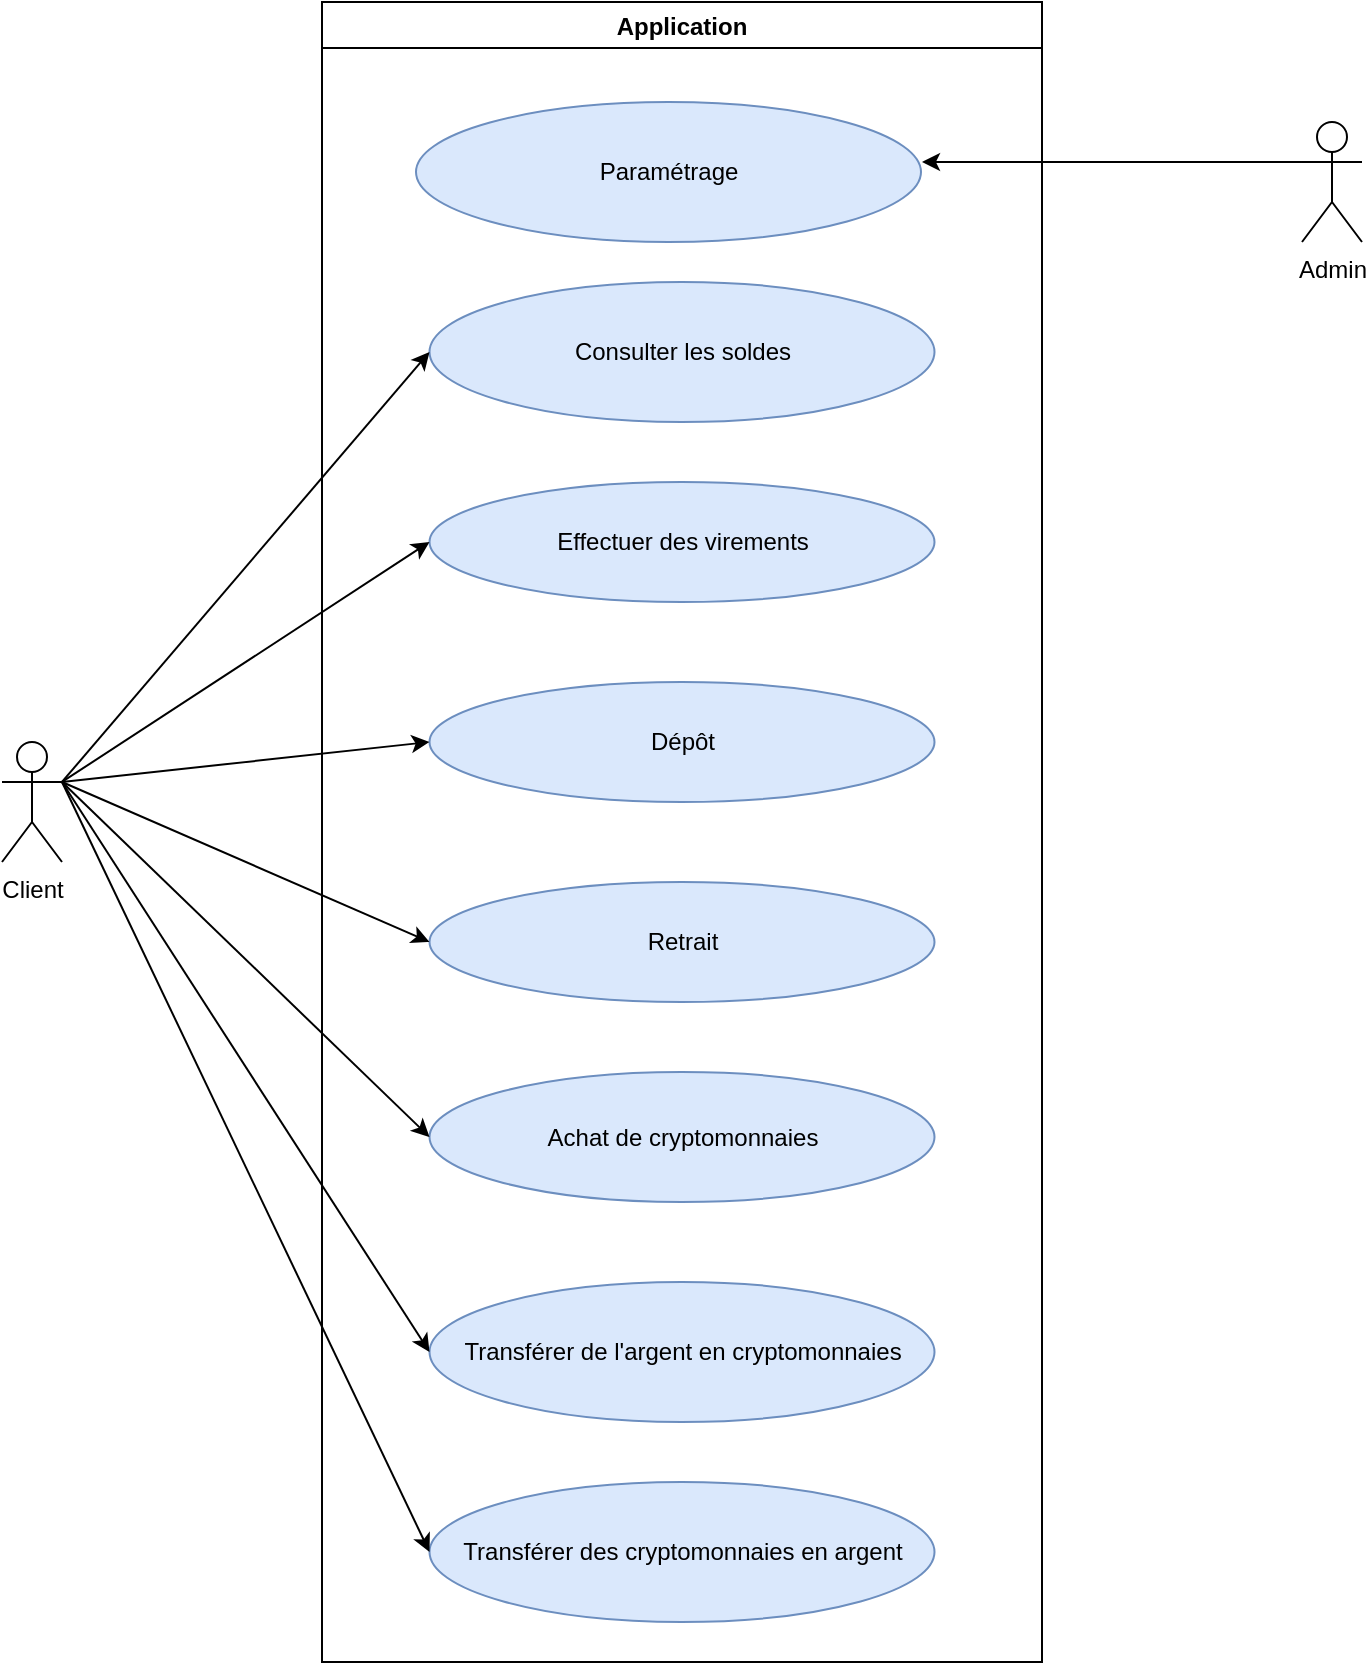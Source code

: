 <mxfile version="15.1.2" type="device"><diagram id="NfcnDthm1SfKqE_RhvMj" name="Page-1"><mxGraphModel dx="782" dy="706" grid="1" gridSize="10" guides="1" tooltips="1" connect="1" arrows="1" fold="1" page="1" pageScale="1" pageWidth="827" pageHeight="1169" math="0" shadow="0"><root><mxCell id="0"/><mxCell id="1" parent="0"/><mxCell id="ehsZQ9bGOjzdATNa1ReI-1" value="Client" style="shape=umlActor;verticalLabelPosition=bottom;verticalAlign=top;html=1;outlineConnect=0;" vertex="1" parent="1"><mxGeometry x="80" y="380" width="30" height="60" as="geometry"/></mxCell><mxCell id="ehsZQ9bGOjzdATNa1ReI-3" value="Application" style="swimlane;" vertex="1" parent="1"><mxGeometry x="240" y="10" width="360" height="830" as="geometry"/></mxCell><mxCell id="ehsZQ9bGOjzdATNa1ReI-6" value="Achat de cryptomonnaies" style="ellipse;whiteSpace=wrap;html=1;fillColor=#dae8fc;strokeColor=#6c8ebf;" vertex="1" parent="ehsZQ9bGOjzdATNa1ReI-3"><mxGeometry x="53.75" y="535" width="252.5" height="65" as="geometry"/></mxCell><mxCell id="ehsZQ9bGOjzdATNa1ReI-8" value="Dépôt" style="ellipse;whiteSpace=wrap;html=1;fillColor=#dae8fc;strokeColor=#6c8ebf;" vertex="1" parent="ehsZQ9bGOjzdATNa1ReI-3"><mxGeometry x="53.75" y="340" width="252.5" height="60" as="geometry"/></mxCell><mxCell id="ehsZQ9bGOjzdATNa1ReI-9" value="Retrait" style="ellipse;whiteSpace=wrap;html=1;fillColor=#dae8fc;strokeColor=#6c8ebf;" vertex="1" parent="ehsZQ9bGOjzdATNa1ReI-3"><mxGeometry x="53.75" y="440" width="252.5" height="60" as="geometry"/></mxCell><mxCell id="ehsZQ9bGOjzdATNa1ReI-10" value="Effectuer des virements" style="ellipse;whiteSpace=wrap;html=1;fillColor=#dae8fc;strokeColor=#6c8ebf;" vertex="1" parent="ehsZQ9bGOjzdATNa1ReI-3"><mxGeometry x="53.75" y="240" width="252.5" height="60" as="geometry"/></mxCell><mxCell id="ehsZQ9bGOjzdATNa1ReI-11" value="Consulter les soldes" style="ellipse;whiteSpace=wrap;html=1;fillColor=#dae8fc;strokeColor=#6c8ebf;" vertex="1" parent="ehsZQ9bGOjzdATNa1ReI-3"><mxGeometry x="53.75" y="140" width="252.5" height="70" as="geometry"/></mxCell><mxCell id="ehsZQ9bGOjzdATNa1ReI-20" value="Paramétrage" style="ellipse;whiteSpace=wrap;html=1;fillColor=#dae8fc;strokeColor=#6c8ebf;" vertex="1" parent="ehsZQ9bGOjzdATNa1ReI-3"><mxGeometry x="47" y="50" width="252.5" height="70" as="geometry"/></mxCell><mxCell id="ehsZQ9bGOjzdATNa1ReI-26" value="Transférer de l'argent en cryptomonnaies" style="ellipse;whiteSpace=wrap;html=1;fillColor=#dae8fc;strokeColor=#6c8ebf;" vertex="1" parent="ehsZQ9bGOjzdATNa1ReI-3"><mxGeometry x="53.75" y="640" width="252.5" height="70" as="geometry"/></mxCell><mxCell id="ehsZQ9bGOjzdATNa1ReI-27" value="Transférer des cryptomonnaies en argent" style="ellipse;whiteSpace=wrap;html=1;fillColor=#dae8fc;strokeColor=#6c8ebf;" vertex="1" parent="ehsZQ9bGOjzdATNa1ReI-3"><mxGeometry x="53.75" y="740" width="252.5" height="70" as="geometry"/></mxCell><mxCell id="ehsZQ9bGOjzdATNa1ReI-13" value="" style="endArrow=classic;html=1;exitX=1;exitY=0.333;exitDx=0;exitDy=0;exitPerimeter=0;entryX=0;entryY=0.5;entryDx=0;entryDy=0;" edge="1" parent="1" source="ehsZQ9bGOjzdATNa1ReI-1" target="ehsZQ9bGOjzdATNa1ReI-11"><mxGeometry width="50" height="50" relative="1" as="geometry"><mxPoint x="370" y="360" as="sourcePoint"/><mxPoint x="294" y="190" as="targetPoint"/></mxGeometry></mxCell><mxCell id="ehsZQ9bGOjzdATNa1ReI-14" value="" style="endArrow=classic;html=1;exitX=1;exitY=0.333;exitDx=0;exitDy=0;exitPerimeter=0;entryX=0;entryY=0.5;entryDx=0;entryDy=0;" edge="1" parent="1" source="ehsZQ9bGOjzdATNa1ReI-1" target="ehsZQ9bGOjzdATNa1ReI-10"><mxGeometry width="50" height="50" relative="1" as="geometry"><mxPoint x="370" y="360" as="sourcePoint"/><mxPoint x="300" y="210" as="targetPoint"/></mxGeometry></mxCell><mxCell id="ehsZQ9bGOjzdATNa1ReI-15" value="" style="endArrow=classic;html=1;entryX=0;entryY=0.5;entryDx=0;entryDy=0;" edge="1" parent="1" target="ehsZQ9bGOjzdATNa1ReI-8"><mxGeometry width="50" height="50" relative="1" as="geometry"><mxPoint x="110" y="400" as="sourcePoint"/><mxPoint x="420" y="310" as="targetPoint"/></mxGeometry></mxCell><mxCell id="ehsZQ9bGOjzdATNa1ReI-16" value="" style="endArrow=classic;html=1;entryX=0;entryY=0.5;entryDx=0;entryDy=0;exitX=1;exitY=0.333;exitDx=0;exitDy=0;exitPerimeter=0;" edge="1" parent="1" source="ehsZQ9bGOjzdATNa1ReI-1" target="ehsZQ9bGOjzdATNa1ReI-9"><mxGeometry width="50" height="50" relative="1" as="geometry"><mxPoint x="370" y="360" as="sourcePoint"/><mxPoint x="420" y="310" as="targetPoint"/></mxGeometry></mxCell><mxCell id="ehsZQ9bGOjzdATNa1ReI-17" value="" style="endArrow=classic;html=1;exitX=1;exitY=0.333;exitDx=0;exitDy=0;exitPerimeter=0;entryX=0;entryY=0.5;entryDx=0;entryDy=0;" edge="1" parent="1" source="ehsZQ9bGOjzdATNa1ReI-1" target="ehsZQ9bGOjzdATNa1ReI-6"><mxGeometry width="50" height="50" relative="1" as="geometry"><mxPoint x="130" y="300" as="sourcePoint"/><mxPoint x="290" y="530" as="targetPoint"/></mxGeometry></mxCell><mxCell id="ehsZQ9bGOjzdATNa1ReI-21" value="Admin" style="shape=umlActor;verticalLabelPosition=bottom;verticalAlign=top;html=1;outlineConnect=0;" vertex="1" parent="1"><mxGeometry x="730" y="70" width="30" height="60" as="geometry"/></mxCell><mxCell id="ehsZQ9bGOjzdATNa1ReI-22" value="" style="endArrow=classic;html=1;exitX=0;exitY=0.333;exitDx=0;exitDy=0;exitPerimeter=0;" edge="1" parent="1" source="ehsZQ9bGOjzdATNa1ReI-21"><mxGeometry width="50" height="50" relative="1" as="geometry"><mxPoint x="370" y="360" as="sourcePoint"/><mxPoint x="540" y="90" as="targetPoint"/></mxGeometry></mxCell><mxCell id="ehsZQ9bGOjzdATNa1ReI-28" value="" style="endArrow=classic;html=1;entryX=0;entryY=0.5;entryDx=0;entryDy=0;" edge="1" parent="1" target="ehsZQ9bGOjzdATNa1ReI-26"><mxGeometry width="50" height="50" relative="1" as="geometry"><mxPoint x="110" y="400" as="sourcePoint"/><mxPoint x="420" y="500" as="targetPoint"/></mxGeometry></mxCell><mxCell id="ehsZQ9bGOjzdATNa1ReI-29" value="" style="endArrow=classic;html=1;exitX=1;exitY=0.333;exitDx=0;exitDy=0;exitPerimeter=0;entryX=0;entryY=0.5;entryDx=0;entryDy=0;" edge="1" parent="1" source="ehsZQ9bGOjzdATNa1ReI-1" target="ehsZQ9bGOjzdATNa1ReI-27"><mxGeometry width="50" height="50" relative="1" as="geometry"><mxPoint x="370" y="550" as="sourcePoint"/><mxPoint x="420" y="500" as="targetPoint"/></mxGeometry></mxCell></root></mxGraphModel></diagram></mxfile>